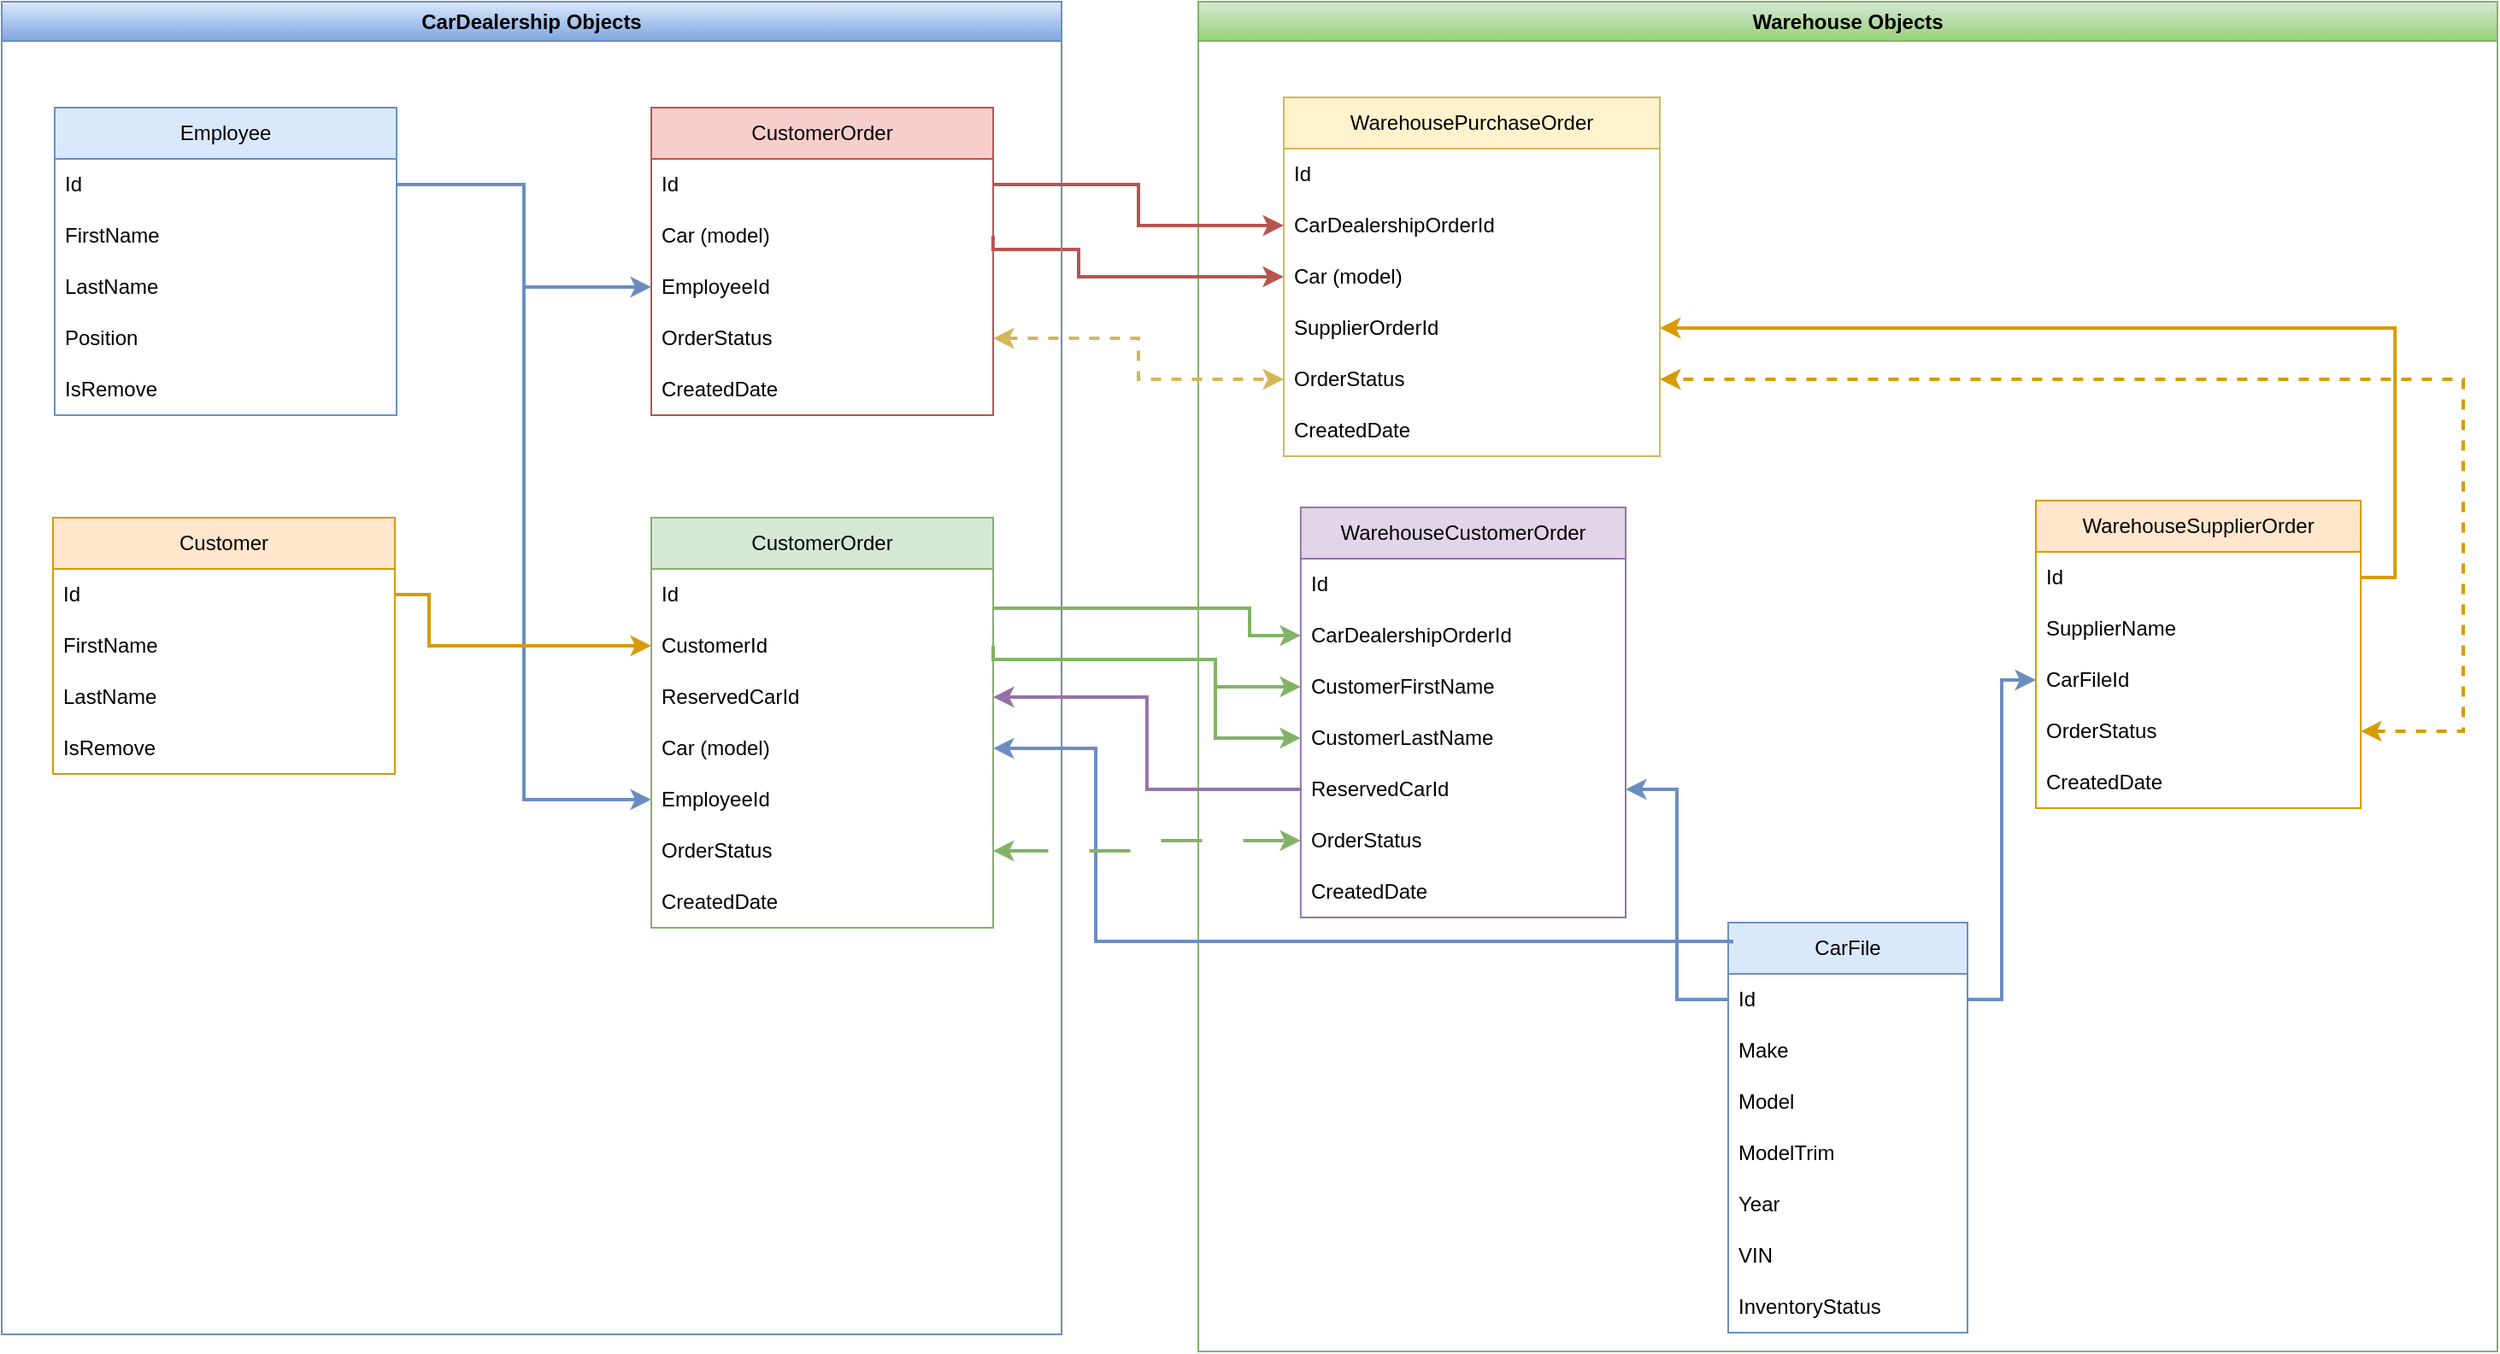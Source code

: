 <mxfile version="24.1.0" type="device">
  <diagram name="Сторінка-1" id="uAzbx7v3SxuRT0PB5ymo">
    <mxGraphModel dx="3772" dy="836" grid="1" gridSize="10" guides="1" tooltips="1" connect="1" arrows="1" fold="1" page="1" pageScale="1" pageWidth="1169" pageHeight="827" math="0" shadow="0">
      <root>
        <mxCell id="0" />
        <mxCell id="1" parent="0" />
        <mxCell id="G2FGcqnGoLFNUS4eYZE6-5" value="Warehouse Objects" style="swimlane;whiteSpace=wrap;html=1;fillColor=#d5e8d4;strokeColor=#82b366;gradientColor=#97d077;" parent="1" vertex="1">
          <mxGeometry x="-1610" y="30" width="760" height="790" as="geometry" />
        </mxCell>
        <mxCell id="5cfze6ayc0-QHp2-MRqt-2" value="CarFile" style="swimlane;fontStyle=0;childLayout=stackLayout;horizontal=1;startSize=30;horizontalStack=0;resizeParent=1;resizeParentMax=0;resizeLast=0;collapsible=1;marginBottom=0;whiteSpace=wrap;html=1;fillColor=#dae8fc;strokeColor=#6c8ebf;" parent="G2FGcqnGoLFNUS4eYZE6-5" vertex="1">
          <mxGeometry x="310" y="539" width="140" height="240" as="geometry" />
        </mxCell>
        <mxCell id="5cfze6ayc0-QHp2-MRqt-7" value="Id" style="text;strokeColor=none;fillColor=none;align=left;verticalAlign=middle;spacingLeft=4;spacingRight=4;overflow=hidden;points=[[0,0.5],[1,0.5]];portConstraint=eastwest;rotatable=0;whiteSpace=wrap;html=1;" parent="5cfze6ayc0-QHp2-MRqt-2" vertex="1">
          <mxGeometry y="30" width="140" height="30" as="geometry" />
        </mxCell>
        <mxCell id="5cfze6ayc0-QHp2-MRqt-3" value="Make" style="text;strokeColor=none;fillColor=none;align=left;verticalAlign=middle;spacingLeft=4;spacingRight=4;overflow=hidden;points=[[0,0.5],[1,0.5]];portConstraint=eastwest;rotatable=0;whiteSpace=wrap;html=1;" parent="5cfze6ayc0-QHp2-MRqt-2" vertex="1">
          <mxGeometry y="60" width="140" height="30" as="geometry" />
        </mxCell>
        <mxCell id="5cfze6ayc0-QHp2-MRqt-4" value="Model" style="text;strokeColor=none;fillColor=none;align=left;verticalAlign=middle;spacingLeft=4;spacingRight=4;overflow=hidden;points=[[0,0.5],[1,0.5]];portConstraint=eastwest;rotatable=0;whiteSpace=wrap;html=1;" parent="5cfze6ayc0-QHp2-MRqt-2" vertex="1">
          <mxGeometry y="90" width="140" height="30" as="geometry" />
        </mxCell>
        <mxCell id="5cfze6ayc0-QHp2-MRqt-5" value="ModelTrim" style="text;strokeColor=none;fillColor=none;align=left;verticalAlign=middle;spacingLeft=4;spacingRight=4;overflow=hidden;points=[[0,0.5],[1,0.5]];portConstraint=eastwest;rotatable=0;whiteSpace=wrap;html=1;" parent="5cfze6ayc0-QHp2-MRqt-2" vertex="1">
          <mxGeometry y="120" width="140" height="30" as="geometry" />
        </mxCell>
        <mxCell id="5cfze6ayc0-QHp2-MRqt-6" value="Year" style="text;strokeColor=none;fillColor=none;align=left;verticalAlign=middle;spacingLeft=4;spacingRight=4;overflow=hidden;points=[[0,0.5],[1,0.5]];portConstraint=eastwest;rotatable=0;whiteSpace=wrap;html=1;" parent="5cfze6ayc0-QHp2-MRqt-2" vertex="1">
          <mxGeometry y="150" width="140" height="30" as="geometry" />
        </mxCell>
        <mxCell id="5cfze6ayc0-QHp2-MRqt-8" value="VIN" style="text;strokeColor=none;fillColor=none;align=left;verticalAlign=middle;spacingLeft=4;spacingRight=4;overflow=hidden;points=[[0,0.5],[1,0.5]];portConstraint=eastwest;rotatable=0;whiteSpace=wrap;html=1;" parent="5cfze6ayc0-QHp2-MRqt-2" vertex="1">
          <mxGeometry y="180" width="140" height="30" as="geometry" />
        </mxCell>
        <mxCell id="5cfze6ayc0-QHp2-MRqt-9" value="InventoryStatus" style="text;strokeColor=none;fillColor=none;align=left;verticalAlign=middle;spacingLeft=4;spacingRight=4;overflow=hidden;points=[[0,0.5],[1,0.5]];portConstraint=eastwest;rotatable=0;whiteSpace=wrap;html=1;" parent="5cfze6ayc0-QHp2-MRqt-2" vertex="1">
          <mxGeometry y="210" width="140" height="30" as="geometry" />
        </mxCell>
        <mxCell id="5cfze6ayc0-QHp2-MRqt-10" value="WarehouseCustomerOrder" style="swimlane;fontStyle=0;childLayout=stackLayout;horizontal=1;startSize=30;horizontalStack=0;resizeParent=1;resizeParentMax=0;resizeLast=0;collapsible=1;marginBottom=0;whiteSpace=wrap;html=1;fillColor=#e1d5e7;strokeColor=#9673a6;" parent="G2FGcqnGoLFNUS4eYZE6-5" vertex="1">
          <mxGeometry x="59.94" y="296" width="190.06" height="240" as="geometry" />
        </mxCell>
        <mxCell id="5cfze6ayc0-QHp2-MRqt-11" value="Id" style="text;strokeColor=none;fillColor=none;align=left;verticalAlign=middle;spacingLeft=4;spacingRight=4;overflow=hidden;points=[[0,0.5],[1,0.5]];portConstraint=eastwest;rotatable=0;whiteSpace=wrap;html=1;" parent="5cfze6ayc0-QHp2-MRqt-10" vertex="1">
          <mxGeometry y="30" width="190.06" height="30" as="geometry" />
        </mxCell>
        <mxCell id="5cfze6ayc0-QHp2-MRqt-12" value="CarDealershipOrderId" style="text;strokeColor=none;fillColor=none;align=left;verticalAlign=middle;spacingLeft=4;spacingRight=4;overflow=hidden;points=[[0,0.5],[1,0.5]];portConstraint=eastwest;rotatable=0;whiteSpace=wrap;html=1;" parent="5cfze6ayc0-QHp2-MRqt-10" vertex="1">
          <mxGeometry y="60" width="190.06" height="30" as="geometry" />
        </mxCell>
        <mxCell id="5cfze6ayc0-QHp2-MRqt-13" value="CustomerFirstName" style="text;strokeColor=none;fillColor=none;align=left;verticalAlign=middle;spacingLeft=4;spacingRight=4;overflow=hidden;points=[[0,0.5],[1,0.5]];portConstraint=eastwest;rotatable=0;whiteSpace=wrap;html=1;" parent="5cfze6ayc0-QHp2-MRqt-10" vertex="1">
          <mxGeometry y="90" width="190.06" height="30" as="geometry" />
        </mxCell>
        <mxCell id="5cfze6ayc0-QHp2-MRqt-14" value="CustomerLastName" style="text;strokeColor=none;fillColor=none;align=left;verticalAlign=middle;spacingLeft=4;spacingRight=4;overflow=hidden;points=[[0,0.5],[1,0.5]];portConstraint=eastwest;rotatable=0;whiteSpace=wrap;html=1;" parent="5cfze6ayc0-QHp2-MRqt-10" vertex="1">
          <mxGeometry y="120" width="190.06" height="30" as="geometry" />
        </mxCell>
        <mxCell id="5cfze6ayc0-QHp2-MRqt-15" value="ReservedCarId" style="text;strokeColor=none;fillColor=none;align=left;verticalAlign=middle;spacingLeft=4;spacingRight=4;overflow=hidden;points=[[0,0.5],[1,0.5]];portConstraint=eastwest;rotatable=0;whiteSpace=wrap;html=1;" parent="5cfze6ayc0-QHp2-MRqt-10" vertex="1">
          <mxGeometry y="150" width="190.06" height="30" as="geometry" />
        </mxCell>
        <mxCell id="5cfze6ayc0-QHp2-MRqt-16" value="OrderStatus" style="text;strokeColor=none;fillColor=none;align=left;verticalAlign=middle;spacingLeft=4;spacingRight=4;overflow=hidden;points=[[0,0.5],[1,0.5]];portConstraint=eastwest;rotatable=0;whiteSpace=wrap;html=1;" parent="5cfze6ayc0-QHp2-MRqt-10" vertex="1">
          <mxGeometry y="180" width="190.06" height="30" as="geometry" />
        </mxCell>
        <mxCell id="PmAEvb-Gg5Iy_kZv-xvH-3" value="CreatedDate" style="text;strokeColor=none;fillColor=none;align=left;verticalAlign=middle;spacingLeft=4;spacingRight=4;overflow=hidden;points=[[0,0.5],[1,0.5]];portConstraint=eastwest;rotatable=0;whiteSpace=wrap;html=1;" vertex="1" parent="5cfze6ayc0-QHp2-MRqt-10">
          <mxGeometry y="210" width="190.06" height="30" as="geometry" />
        </mxCell>
        <mxCell id="5cfze6ayc0-QHp2-MRqt-18" value="WarehousePurchaseOrder" style="swimlane;fontStyle=0;childLayout=stackLayout;horizontal=1;startSize=30;horizontalStack=0;resizeParent=1;resizeParentMax=0;resizeLast=0;collapsible=1;marginBottom=0;whiteSpace=wrap;html=1;fillColor=#fff2cc;strokeColor=#d6b656;" parent="G2FGcqnGoLFNUS4eYZE6-5" vertex="1">
          <mxGeometry x="50" y="56" width="220" height="210" as="geometry" />
        </mxCell>
        <mxCell id="5cfze6ayc0-QHp2-MRqt-19" value="Id" style="text;strokeColor=none;fillColor=none;align=left;verticalAlign=middle;spacingLeft=4;spacingRight=4;overflow=hidden;points=[[0,0.5],[1,0.5]];portConstraint=eastwest;rotatable=0;whiteSpace=wrap;html=1;" parent="5cfze6ayc0-QHp2-MRqt-18" vertex="1">
          <mxGeometry y="30" width="220" height="30" as="geometry" />
        </mxCell>
        <mxCell id="5cfze6ayc0-QHp2-MRqt-20" value="CarDealershipOrderId" style="text;strokeColor=none;fillColor=none;align=left;verticalAlign=middle;spacingLeft=4;spacingRight=4;overflow=hidden;points=[[0,0.5],[1,0.5]];portConstraint=eastwest;rotatable=0;whiteSpace=wrap;html=1;" parent="5cfze6ayc0-QHp2-MRqt-18" vertex="1">
          <mxGeometry y="60" width="220" height="30" as="geometry" />
        </mxCell>
        <mxCell id="5cfze6ayc0-QHp2-MRqt-22" value="Car (model)" style="text;strokeColor=none;fillColor=none;align=left;verticalAlign=middle;spacingLeft=4;spacingRight=4;overflow=hidden;points=[[0,0.5],[1,0.5]];portConstraint=eastwest;rotatable=0;whiteSpace=wrap;html=1;" parent="5cfze6ayc0-QHp2-MRqt-18" vertex="1">
          <mxGeometry y="90" width="220" height="30" as="geometry" />
        </mxCell>
        <mxCell id="5cfze6ayc0-QHp2-MRqt-21" value="SupplierOrderId&amp;nbsp;" style="text;strokeColor=none;fillColor=none;align=left;verticalAlign=middle;spacingLeft=4;spacingRight=4;overflow=hidden;points=[[0,0.5],[1,0.5]];portConstraint=eastwest;rotatable=0;whiteSpace=wrap;html=1;" parent="5cfze6ayc0-QHp2-MRqt-18" vertex="1">
          <mxGeometry y="120" width="220" height="30" as="geometry" />
        </mxCell>
        <mxCell id="5cfze6ayc0-QHp2-MRqt-24" value="OrderStatus" style="text;strokeColor=none;fillColor=none;align=left;verticalAlign=middle;spacingLeft=4;spacingRight=4;overflow=hidden;points=[[0,0.5],[1,0.5]];portConstraint=eastwest;rotatable=0;whiteSpace=wrap;html=1;" parent="5cfze6ayc0-QHp2-MRqt-18" vertex="1">
          <mxGeometry y="150" width="220" height="30" as="geometry" />
        </mxCell>
        <mxCell id="PmAEvb-Gg5Iy_kZv-xvH-4" value="CreatedDate" style="text;strokeColor=none;fillColor=none;align=left;verticalAlign=middle;spacingLeft=4;spacingRight=4;overflow=hidden;points=[[0,0.5],[1,0.5]];portConstraint=eastwest;rotatable=0;whiteSpace=wrap;html=1;" vertex="1" parent="5cfze6ayc0-QHp2-MRqt-18">
          <mxGeometry y="180" width="220" height="30" as="geometry" />
        </mxCell>
        <mxCell id="5cfze6ayc0-QHp2-MRqt-25" value="WarehouseSupplierOrder" style="swimlane;fontStyle=0;childLayout=stackLayout;horizontal=1;startSize=30;horizontalStack=0;resizeParent=1;resizeParentMax=0;resizeLast=0;collapsible=1;marginBottom=0;whiteSpace=wrap;html=1;fillColor=#ffe6cc;strokeColor=#d79b00;" parent="G2FGcqnGoLFNUS4eYZE6-5" vertex="1">
          <mxGeometry x="490" y="292" width="190.06" height="180" as="geometry" />
        </mxCell>
        <mxCell id="5cfze6ayc0-QHp2-MRqt-26" value="Id" style="text;strokeColor=none;fillColor=none;align=left;verticalAlign=middle;spacingLeft=4;spacingRight=4;overflow=hidden;points=[[0,0.5],[1,0.5]];portConstraint=eastwest;rotatable=0;whiteSpace=wrap;html=1;" parent="5cfze6ayc0-QHp2-MRqt-25" vertex="1">
          <mxGeometry y="30" width="190.06" height="30" as="geometry" />
        </mxCell>
        <mxCell id="5cfze6ayc0-QHp2-MRqt-27" value="SupplierName" style="text;strokeColor=none;fillColor=none;align=left;verticalAlign=middle;spacingLeft=4;spacingRight=4;overflow=hidden;points=[[0,0.5],[1,0.5]];portConstraint=eastwest;rotatable=0;whiteSpace=wrap;html=1;" parent="5cfze6ayc0-QHp2-MRqt-25" vertex="1">
          <mxGeometry y="60" width="190.06" height="30" as="geometry" />
        </mxCell>
        <mxCell id="5cfze6ayc0-QHp2-MRqt-29" value="CarFileId" style="text;strokeColor=none;fillColor=none;align=left;verticalAlign=middle;spacingLeft=4;spacingRight=4;overflow=hidden;points=[[0,0.5],[1,0.5]];portConstraint=eastwest;rotatable=0;whiteSpace=wrap;html=1;" parent="5cfze6ayc0-QHp2-MRqt-25" vertex="1">
          <mxGeometry y="90" width="190.06" height="30" as="geometry" />
        </mxCell>
        <mxCell id="5cfze6ayc0-QHp2-MRqt-30" value="OrderStatus" style="text;strokeColor=none;fillColor=none;align=left;verticalAlign=middle;spacingLeft=4;spacingRight=4;overflow=hidden;points=[[0,0.5],[1,0.5]];portConstraint=eastwest;rotatable=0;whiteSpace=wrap;html=1;" parent="5cfze6ayc0-QHp2-MRqt-25" vertex="1">
          <mxGeometry y="120" width="190.06" height="30" as="geometry" />
        </mxCell>
        <mxCell id="PmAEvb-Gg5Iy_kZv-xvH-5" value="CreatedDate" style="text;strokeColor=none;fillColor=none;align=left;verticalAlign=middle;spacingLeft=4;spacingRight=4;overflow=hidden;points=[[0,0.5],[1,0.5]];portConstraint=eastwest;rotatable=0;whiteSpace=wrap;html=1;" vertex="1" parent="5cfze6ayc0-QHp2-MRqt-25">
          <mxGeometry y="150" width="190.06" height="30" as="geometry" />
        </mxCell>
        <mxCell id="5cfze6ayc0-QHp2-MRqt-33" style="edgeStyle=orthogonalEdgeStyle;rounded=0;orthogonalLoop=1;jettySize=auto;html=1;entryX=0;entryY=0.5;entryDx=0;entryDy=0;fillColor=#dae8fc;strokeColor=#6c8ebf;strokeWidth=2;endArrow=none;endFill=0;startArrow=classic;startFill=1;" parent="G2FGcqnGoLFNUS4eYZE6-5" source="5cfze6ayc0-QHp2-MRqt-15" target="5cfze6ayc0-QHp2-MRqt-7" edge="1">
          <mxGeometry relative="1" as="geometry" />
        </mxCell>
        <mxCell id="5cfze6ayc0-QHp2-MRqt-36" style="rounded=0;orthogonalLoop=1;jettySize=auto;html=1;entryX=1;entryY=0.5;entryDx=0;entryDy=0;fillColor=#ffe6cc;strokeColor=#d79b00;strokeWidth=2;exitX=1;exitY=0.5;exitDx=0;exitDy=0;edgeStyle=orthogonalEdgeStyle;" parent="G2FGcqnGoLFNUS4eYZE6-5" source="5cfze6ayc0-QHp2-MRqt-26" target="5cfze6ayc0-QHp2-MRqt-21" edge="1">
          <mxGeometry relative="1" as="geometry" />
        </mxCell>
        <mxCell id="5cfze6ayc0-QHp2-MRqt-37" style="rounded=0;orthogonalLoop=1;jettySize=auto;html=1;fillColor=#ffe6cc;strokeColor=#d79b00;dashed=1;strokeWidth=2;exitX=1;exitY=0.5;exitDx=0;exitDy=0;edgeStyle=elbowEdgeStyle;startArrow=classic;startFill=1;" parent="G2FGcqnGoLFNUS4eYZE6-5" source="5cfze6ayc0-QHp2-MRqt-30" target="5cfze6ayc0-QHp2-MRqt-24" edge="1">
          <mxGeometry relative="1" as="geometry">
            <Array as="points">
              <mxPoint x="740" y="350" />
            </Array>
          </mxGeometry>
        </mxCell>
        <mxCell id="5cfze6ayc0-QHp2-MRqt-39" style="edgeStyle=orthogonalEdgeStyle;rounded=0;orthogonalLoop=1;jettySize=auto;html=1;exitX=0;exitY=0.5;exitDx=0;exitDy=0;entryX=1;entryY=0.5;entryDx=0;entryDy=0;fillColor=#dae8fc;strokeColor=#6c8ebf;strokeWidth=2;endArrow=none;endFill=0;startArrow=classic;startFill=1;" parent="G2FGcqnGoLFNUS4eYZE6-5" source="5cfze6ayc0-QHp2-MRqt-29" target="5cfze6ayc0-QHp2-MRqt-7" edge="1">
          <mxGeometry relative="1" as="geometry" />
        </mxCell>
        <mxCell id="G2FGcqnGoLFNUS4eYZE6-120" style="rounded=0;orthogonalLoop=1;jettySize=auto;html=1;exitX=1;exitY=0.5;exitDx=0;exitDy=0;entryX=0;entryY=0.5;entryDx=0;entryDy=0;strokeWidth=2;fillColor=#f8cecc;strokeColor=#b85450;edgeStyle=orthogonalEdgeStyle;" parent="G2FGcqnGoLFNUS4eYZE6-5" edge="1">
          <mxGeometry relative="1" as="geometry">
            <Array as="points">
              <mxPoint x="-120" y="145" />
              <mxPoint x="-70" y="145" />
              <mxPoint x="-70" y="161" />
            </Array>
            <mxPoint x="-120.06" y="137" as="sourcePoint" />
            <mxPoint x="49.94" y="161" as="targetPoint" />
          </mxGeometry>
        </mxCell>
        <mxCell id="G2FGcqnGoLFNUS4eYZE6-9" value="CarDealership Objects" style="swimlane;whiteSpace=wrap;html=1;fillColor=#dae8fc;strokeColor=#6c8ebf;gradientColor=#7ea6e0;" parent="1" vertex="1">
          <mxGeometry x="-2310" y="30" width="620" height="780" as="geometry" />
        </mxCell>
        <mxCell id="G2FGcqnGoLFNUS4eYZE6-18" value="CustomerOrder" style="swimlane;fontStyle=0;childLayout=stackLayout;horizontal=1;startSize=30;horizontalStack=0;resizeParent=1;resizeParentMax=0;resizeLast=0;collapsible=1;marginBottom=0;whiteSpace=wrap;html=1;fillColor=#d5e8d4;strokeColor=#82b366;" parent="G2FGcqnGoLFNUS4eYZE6-9" vertex="1">
          <mxGeometry x="380" y="302" width="200" height="240" as="geometry" />
        </mxCell>
        <mxCell id="G2FGcqnGoLFNUS4eYZE6-19" value="Id" style="text;strokeColor=none;fillColor=none;align=left;verticalAlign=middle;spacingLeft=4;spacingRight=4;overflow=hidden;points=[[0,0.5],[1,0.5]];portConstraint=eastwest;rotatable=0;whiteSpace=wrap;html=1;" parent="G2FGcqnGoLFNUS4eYZE6-18" vertex="1">
          <mxGeometry y="30" width="200" height="30" as="geometry" />
        </mxCell>
        <mxCell id="G2FGcqnGoLFNUS4eYZE6-20" value="CustomerId" style="text;strokeColor=none;fillColor=none;align=left;verticalAlign=middle;spacingLeft=4;spacingRight=4;overflow=hidden;points=[[0,0.5],[1,0.5]];portConstraint=eastwest;rotatable=0;whiteSpace=wrap;html=1;" parent="G2FGcqnGoLFNUS4eYZE6-18" vertex="1">
          <mxGeometry y="60" width="200" height="30" as="geometry" />
        </mxCell>
        <mxCell id="G2FGcqnGoLFNUS4eYZE6-22" value="ReservedCarId" style="text;strokeColor=none;fillColor=none;align=left;verticalAlign=middle;spacingLeft=4;spacingRight=4;overflow=hidden;points=[[0,0.5],[1,0.5]];portConstraint=eastwest;rotatable=0;whiteSpace=wrap;html=1;" parent="G2FGcqnGoLFNUS4eYZE6-18" vertex="1">
          <mxGeometry y="90" width="200" height="30" as="geometry" />
        </mxCell>
        <mxCell id="G2FGcqnGoLFNUS4eYZE6-21" value="Car (model)" style="text;strokeColor=none;fillColor=none;align=left;verticalAlign=middle;spacingLeft=4;spacingRight=4;overflow=hidden;points=[[0,0.5],[1,0.5]];portConstraint=eastwest;rotatable=0;whiteSpace=wrap;html=1;" parent="G2FGcqnGoLFNUS4eYZE6-18" vertex="1">
          <mxGeometry y="120" width="200" height="30" as="geometry" />
        </mxCell>
        <mxCell id="G2FGcqnGoLFNUS4eYZE6-23" value="EmployeeId" style="text;strokeColor=none;fillColor=none;align=left;verticalAlign=middle;spacingLeft=4;spacingRight=4;overflow=hidden;points=[[0,0.5],[1,0.5]];portConstraint=eastwest;rotatable=0;whiteSpace=wrap;html=1;" parent="G2FGcqnGoLFNUS4eYZE6-18" vertex="1">
          <mxGeometry y="150" width="200" height="30" as="geometry" />
        </mxCell>
        <mxCell id="G2FGcqnGoLFNUS4eYZE6-24" value="OrderStatus" style="text;strokeColor=none;fillColor=none;align=left;verticalAlign=middle;spacingLeft=4;spacingRight=4;overflow=hidden;points=[[0,0.5],[1,0.5]];portConstraint=eastwest;rotatable=0;whiteSpace=wrap;html=1;" parent="G2FGcqnGoLFNUS4eYZE6-18" vertex="1">
          <mxGeometry y="180" width="200" height="30" as="geometry" />
        </mxCell>
        <mxCell id="PmAEvb-Gg5Iy_kZv-xvH-2" value="CreatedDate" style="text;strokeColor=none;fillColor=none;align=left;verticalAlign=middle;spacingLeft=4;spacingRight=4;overflow=hidden;points=[[0,0.5],[1,0.5]];portConstraint=eastwest;rotatable=0;whiteSpace=wrap;html=1;" vertex="1" parent="G2FGcqnGoLFNUS4eYZE6-18">
          <mxGeometry y="210" width="200" height="30" as="geometry" />
        </mxCell>
        <mxCell id="G2FGcqnGoLFNUS4eYZE6-25" value="CustomerOrder" style="swimlane;fontStyle=0;childLayout=stackLayout;horizontal=1;startSize=30;horizontalStack=0;resizeParent=1;resizeParentMax=0;resizeLast=0;collapsible=1;marginBottom=0;whiteSpace=wrap;html=1;fillColor=#f8cecc;strokeColor=#b85450;" parent="G2FGcqnGoLFNUS4eYZE6-9" vertex="1">
          <mxGeometry x="380" y="62" width="200" height="180" as="geometry" />
        </mxCell>
        <mxCell id="G2FGcqnGoLFNUS4eYZE6-26" value="Id" style="text;strokeColor=none;fillColor=none;align=left;verticalAlign=middle;spacingLeft=4;spacingRight=4;overflow=hidden;points=[[0,0.5],[1,0.5]];portConstraint=eastwest;rotatable=0;whiteSpace=wrap;html=1;" parent="G2FGcqnGoLFNUS4eYZE6-25" vertex="1">
          <mxGeometry y="30" width="200" height="30" as="geometry" />
        </mxCell>
        <mxCell id="G2FGcqnGoLFNUS4eYZE6-117" value="Car (model)" style="text;strokeColor=none;fillColor=none;align=left;verticalAlign=middle;spacingLeft=4;spacingRight=4;overflow=hidden;points=[[0,0.5],[1,0.5]];portConstraint=eastwest;rotatable=0;whiteSpace=wrap;html=1;" parent="G2FGcqnGoLFNUS4eYZE6-25" vertex="1">
          <mxGeometry y="60" width="200" height="30" as="geometry" />
        </mxCell>
        <mxCell id="G2FGcqnGoLFNUS4eYZE6-29" value="EmployeeId" style="text;strokeColor=none;fillColor=none;align=left;verticalAlign=middle;spacingLeft=4;spacingRight=4;overflow=hidden;points=[[0,0.5],[1,0.5]];portConstraint=eastwest;rotatable=0;whiteSpace=wrap;html=1;" parent="G2FGcqnGoLFNUS4eYZE6-25" vertex="1">
          <mxGeometry y="90" width="200" height="30" as="geometry" />
        </mxCell>
        <mxCell id="G2FGcqnGoLFNUS4eYZE6-30" value="OrderStatus" style="text;strokeColor=none;fillColor=none;align=left;verticalAlign=middle;spacingLeft=4;spacingRight=4;overflow=hidden;points=[[0,0.5],[1,0.5]];portConstraint=eastwest;rotatable=0;whiteSpace=wrap;html=1;" parent="G2FGcqnGoLFNUS4eYZE6-25" vertex="1">
          <mxGeometry y="120" width="200" height="30" as="geometry" />
        </mxCell>
        <mxCell id="PmAEvb-Gg5Iy_kZv-xvH-1" value="CreatedDate" style="text;strokeColor=none;fillColor=none;align=left;verticalAlign=middle;spacingLeft=4;spacingRight=4;overflow=hidden;points=[[0,0.5],[1,0.5]];portConstraint=eastwest;rotatable=0;whiteSpace=wrap;html=1;" vertex="1" parent="G2FGcqnGoLFNUS4eYZE6-25">
          <mxGeometry y="150" width="200" height="30" as="geometry" />
        </mxCell>
        <mxCell id="G2FGcqnGoLFNUS4eYZE6-43" value="Customer" style="swimlane;fontStyle=0;childLayout=stackLayout;horizontal=1;startSize=30;horizontalStack=0;resizeParent=1;resizeParentMax=0;resizeLast=0;collapsible=1;marginBottom=0;whiteSpace=wrap;html=1;fillColor=#ffe6cc;strokeColor=#d79b00;" parent="G2FGcqnGoLFNUS4eYZE6-9" vertex="1">
          <mxGeometry x="30" y="302" width="200" height="150" as="geometry" />
        </mxCell>
        <mxCell id="G2FGcqnGoLFNUS4eYZE6-44" value="Id" style="text;strokeColor=none;fillColor=none;align=left;verticalAlign=middle;spacingLeft=4;spacingRight=4;overflow=hidden;points=[[0,0.5],[1,0.5]];portConstraint=eastwest;rotatable=0;whiteSpace=wrap;html=1;" parent="G2FGcqnGoLFNUS4eYZE6-43" vertex="1">
          <mxGeometry y="30" width="200" height="30" as="geometry" />
        </mxCell>
        <mxCell id="G2FGcqnGoLFNUS4eYZE6-45" value="FirstName" style="text;strokeColor=none;fillColor=none;align=left;verticalAlign=middle;spacingLeft=4;spacingRight=4;overflow=hidden;points=[[0,0.5],[1,0.5]];portConstraint=eastwest;rotatable=0;whiteSpace=wrap;html=1;" parent="G2FGcqnGoLFNUS4eYZE6-43" vertex="1">
          <mxGeometry y="60" width="200" height="30" as="geometry" />
        </mxCell>
        <mxCell id="G2FGcqnGoLFNUS4eYZE6-46" value="LastName" style="text;strokeColor=none;fillColor=none;align=left;verticalAlign=middle;spacingLeft=4;spacingRight=4;overflow=hidden;points=[[0,0.5],[1,0.5]];portConstraint=eastwest;rotatable=0;whiteSpace=wrap;html=1;" parent="G2FGcqnGoLFNUS4eYZE6-43" vertex="1">
          <mxGeometry y="90" width="200" height="30" as="geometry" />
        </mxCell>
        <mxCell id="G2FGcqnGoLFNUS4eYZE6-47" value="IsRemove" style="text;strokeColor=none;fillColor=none;align=left;verticalAlign=middle;spacingLeft=4;spacingRight=4;overflow=hidden;points=[[0,0.5],[1,0.5]];portConstraint=eastwest;rotatable=0;whiteSpace=wrap;html=1;" parent="G2FGcqnGoLFNUS4eYZE6-43" vertex="1">
          <mxGeometry y="120" width="200" height="30" as="geometry" />
        </mxCell>
        <mxCell id="G2FGcqnGoLFNUS4eYZE6-80" value="Employee" style="swimlane;fontStyle=0;childLayout=stackLayout;horizontal=1;startSize=30;horizontalStack=0;resizeParent=1;resizeParentMax=0;resizeLast=0;collapsible=1;marginBottom=0;whiteSpace=wrap;html=1;fillColor=#dae8fc;strokeColor=#6c8ebf;" parent="G2FGcqnGoLFNUS4eYZE6-9" vertex="1">
          <mxGeometry x="31" y="62" width="200" height="180" as="geometry" />
        </mxCell>
        <mxCell id="G2FGcqnGoLFNUS4eYZE6-81" value="Id" style="text;strokeColor=none;fillColor=none;align=left;verticalAlign=middle;spacingLeft=4;spacingRight=4;overflow=hidden;points=[[0,0.5],[1,0.5]];portConstraint=eastwest;rotatable=0;whiteSpace=wrap;html=1;" parent="G2FGcqnGoLFNUS4eYZE6-80" vertex="1">
          <mxGeometry y="30" width="200" height="30" as="geometry" />
        </mxCell>
        <mxCell id="G2FGcqnGoLFNUS4eYZE6-82" value="FirstName" style="text;strokeColor=none;fillColor=none;align=left;verticalAlign=middle;spacingLeft=4;spacingRight=4;overflow=hidden;points=[[0,0.5],[1,0.5]];portConstraint=eastwest;rotatable=0;whiteSpace=wrap;html=1;" parent="G2FGcqnGoLFNUS4eYZE6-80" vertex="1">
          <mxGeometry y="60" width="200" height="30" as="geometry" />
        </mxCell>
        <mxCell id="G2FGcqnGoLFNUS4eYZE6-83" value="LastName" style="text;strokeColor=none;fillColor=none;align=left;verticalAlign=middle;spacingLeft=4;spacingRight=4;overflow=hidden;points=[[0,0.5],[1,0.5]];portConstraint=eastwest;rotatable=0;whiteSpace=wrap;html=1;" parent="G2FGcqnGoLFNUS4eYZE6-80" vertex="1">
          <mxGeometry y="90" width="200" height="30" as="geometry" />
        </mxCell>
        <mxCell id="G2FGcqnGoLFNUS4eYZE6-85" value="Position" style="text;strokeColor=none;fillColor=none;align=left;verticalAlign=middle;spacingLeft=4;spacingRight=4;overflow=hidden;points=[[0,0.5],[1,0.5]];portConstraint=eastwest;rotatable=0;whiteSpace=wrap;html=1;" parent="G2FGcqnGoLFNUS4eYZE6-80" vertex="1">
          <mxGeometry y="120" width="200" height="30" as="geometry" />
        </mxCell>
        <mxCell id="G2FGcqnGoLFNUS4eYZE6-84" value="IsRemove" style="text;strokeColor=none;fillColor=none;align=left;verticalAlign=middle;spacingLeft=4;spacingRight=4;overflow=hidden;points=[[0,0.5],[1,0.5]];portConstraint=eastwest;rotatable=0;whiteSpace=wrap;html=1;" parent="G2FGcqnGoLFNUS4eYZE6-80" vertex="1">
          <mxGeometry y="150" width="200" height="30" as="geometry" />
        </mxCell>
        <mxCell id="G2FGcqnGoLFNUS4eYZE6-133" style="edgeStyle=orthogonalEdgeStyle;rounded=0;orthogonalLoop=1;jettySize=auto;html=1;exitX=1;exitY=0.5;exitDx=0;exitDy=0;entryX=0;entryY=0.5;entryDx=0;entryDy=0;fillColor=#dae8fc;strokeColor=#6c8ebf;strokeWidth=2;" parent="G2FGcqnGoLFNUS4eYZE6-9" source="G2FGcqnGoLFNUS4eYZE6-81" target="G2FGcqnGoLFNUS4eYZE6-29" edge="1">
          <mxGeometry relative="1" as="geometry" />
        </mxCell>
        <mxCell id="G2FGcqnGoLFNUS4eYZE6-134" style="edgeStyle=orthogonalEdgeStyle;rounded=0;orthogonalLoop=1;jettySize=auto;html=1;exitX=1;exitY=0.5;exitDx=0;exitDy=0;fillColor=#dae8fc;strokeColor=#6c8ebf;strokeWidth=2;" parent="G2FGcqnGoLFNUS4eYZE6-9" source="G2FGcqnGoLFNUS4eYZE6-81" target="G2FGcqnGoLFNUS4eYZE6-23" edge="1">
          <mxGeometry relative="1" as="geometry" />
        </mxCell>
        <mxCell id="G2FGcqnGoLFNUS4eYZE6-135" style="edgeStyle=orthogonalEdgeStyle;rounded=0;orthogonalLoop=1;jettySize=auto;html=1;exitX=1;exitY=0.5;exitDx=0;exitDy=0;entryX=0;entryY=0.5;entryDx=0;entryDy=0;fillColor=#ffe6cc;strokeColor=#d79b00;strokeWidth=2;" parent="G2FGcqnGoLFNUS4eYZE6-9" source="G2FGcqnGoLFNUS4eYZE6-44" target="G2FGcqnGoLFNUS4eYZE6-20" edge="1">
          <mxGeometry relative="1" as="geometry">
            <Array as="points">
              <mxPoint x="250" y="347" />
              <mxPoint x="250" y="377" />
            </Array>
          </mxGeometry>
        </mxCell>
        <mxCell id="G2FGcqnGoLFNUS4eYZE6-118" style="rounded=0;orthogonalLoop=1;jettySize=auto;html=1;exitX=1;exitY=0.5;exitDx=0;exitDy=0;entryX=0;entryY=0.5;entryDx=0;entryDy=0;fillColor=#f8cecc;strokeColor=#b85450;strokeWidth=2;edgeStyle=orthogonalEdgeStyle;" parent="1" source="G2FGcqnGoLFNUS4eYZE6-26" target="5cfze6ayc0-QHp2-MRqt-20" edge="1">
          <mxGeometry relative="1" as="geometry" />
        </mxCell>
        <mxCell id="G2FGcqnGoLFNUS4eYZE6-122" style="edgeStyle=orthogonalEdgeStyle;rounded=0;orthogonalLoop=1;jettySize=auto;html=1;entryX=0;entryY=0.5;entryDx=0;entryDy=0;strokeWidth=2;fillColor=#d5e8d4;strokeColor=#82b366;" parent="1" source="G2FGcqnGoLFNUS4eYZE6-19" target="5cfze6ayc0-QHp2-MRqt-12" edge="1">
          <mxGeometry relative="1" as="geometry">
            <Array as="points">
              <mxPoint x="-1580" y="385" />
              <mxPoint x="-1580" y="401" />
            </Array>
          </mxGeometry>
        </mxCell>
        <mxCell id="G2FGcqnGoLFNUS4eYZE6-123" style="rounded=0;orthogonalLoop=1;jettySize=auto;html=1;exitX=0.014;exitY=0.051;exitDx=0;exitDy=0;entryX=1;entryY=0.5;entryDx=0;entryDy=0;fillColor=#dae8fc;strokeColor=#6c8ebf;strokeWidth=2;exitPerimeter=0;edgeStyle=orthogonalEdgeStyle;" parent="1" source="5cfze6ayc0-QHp2-MRqt-2" target="G2FGcqnGoLFNUS4eYZE6-21" edge="1">
          <mxGeometry relative="1" as="geometry">
            <Array as="points">
              <mxPoint x="-1298" y="580" />
              <mxPoint x="-1670" y="580" />
              <mxPoint x="-1670" y="467" />
            </Array>
          </mxGeometry>
        </mxCell>
        <mxCell id="G2FGcqnGoLFNUS4eYZE6-128" style="edgeStyle=orthogonalEdgeStyle;rounded=0;orthogonalLoop=1;jettySize=auto;html=1;exitX=1;exitY=0.5;exitDx=0;exitDy=0;entryX=0;entryY=0.5;entryDx=0;entryDy=0;fillColor=#d5e8d4;strokeColor=#82b366;strokeWidth=2;dashed=1;dashPattern=12 12;startArrow=classic;startFill=1;" parent="1" source="G2FGcqnGoLFNUS4eYZE6-24" target="5cfze6ayc0-QHp2-MRqt-16" edge="1">
          <mxGeometry relative="1" as="geometry" />
        </mxCell>
        <mxCell id="G2FGcqnGoLFNUS4eYZE6-129" style="rounded=0;orthogonalLoop=1;jettySize=auto;html=1;exitX=1;exitY=0.5;exitDx=0;exitDy=0;entryX=0;entryY=0.5;entryDx=0;entryDy=0;fillColor=#d5e8d4;strokeColor=#82b366;strokeWidth=2;edgeStyle=orthogonalEdgeStyle;" parent="1" source="G2FGcqnGoLFNUS4eYZE6-20" target="5cfze6ayc0-QHp2-MRqt-13" edge="1">
          <mxGeometry relative="1" as="geometry">
            <Array as="points">
              <mxPoint x="-1730" y="415" />
              <mxPoint x="-1600" y="415" />
              <mxPoint x="-1600" y="431" />
            </Array>
          </mxGeometry>
        </mxCell>
        <mxCell id="G2FGcqnGoLFNUS4eYZE6-130" style="rounded=0;orthogonalLoop=1;jettySize=auto;html=1;exitX=1;exitY=0.5;exitDx=0;exitDy=0;entryX=0;entryY=0.5;entryDx=0;entryDy=0;fillColor=#d5e8d4;strokeColor=#82b366;strokeWidth=2;edgeStyle=orthogonalEdgeStyle;" parent="1" source="G2FGcqnGoLFNUS4eYZE6-20" target="5cfze6ayc0-QHp2-MRqt-14" edge="1">
          <mxGeometry relative="1" as="geometry">
            <Array as="points">
              <mxPoint x="-1730" y="415" />
              <mxPoint x="-1600" y="415" />
              <mxPoint x="-1600" y="461" />
            </Array>
          </mxGeometry>
        </mxCell>
        <mxCell id="G2FGcqnGoLFNUS4eYZE6-131" style="edgeStyle=orthogonalEdgeStyle;rounded=0;orthogonalLoop=1;jettySize=auto;html=1;fillColor=#e1d5e7;strokeColor=#9673a6;strokeWidth=2;" parent="1" source="5cfze6ayc0-QHp2-MRqt-15" target="G2FGcqnGoLFNUS4eYZE6-22" edge="1">
          <mxGeometry relative="1" as="geometry" />
        </mxCell>
        <mxCell id="G2FGcqnGoLFNUS4eYZE6-132" style="edgeStyle=orthogonalEdgeStyle;rounded=0;orthogonalLoop=1;jettySize=auto;html=1;exitX=1;exitY=0.5;exitDx=0;exitDy=0;entryX=0;entryY=0.5;entryDx=0;entryDy=0;startArrow=classic;startFill=1;dashed=1;strokeWidth=2;fillColor=#fff2cc;strokeColor=#d6b656;" parent="1" source="G2FGcqnGoLFNUS4eYZE6-30" target="5cfze6ayc0-QHp2-MRqt-24" edge="1">
          <mxGeometry relative="1" as="geometry" />
        </mxCell>
      </root>
    </mxGraphModel>
  </diagram>
</mxfile>

